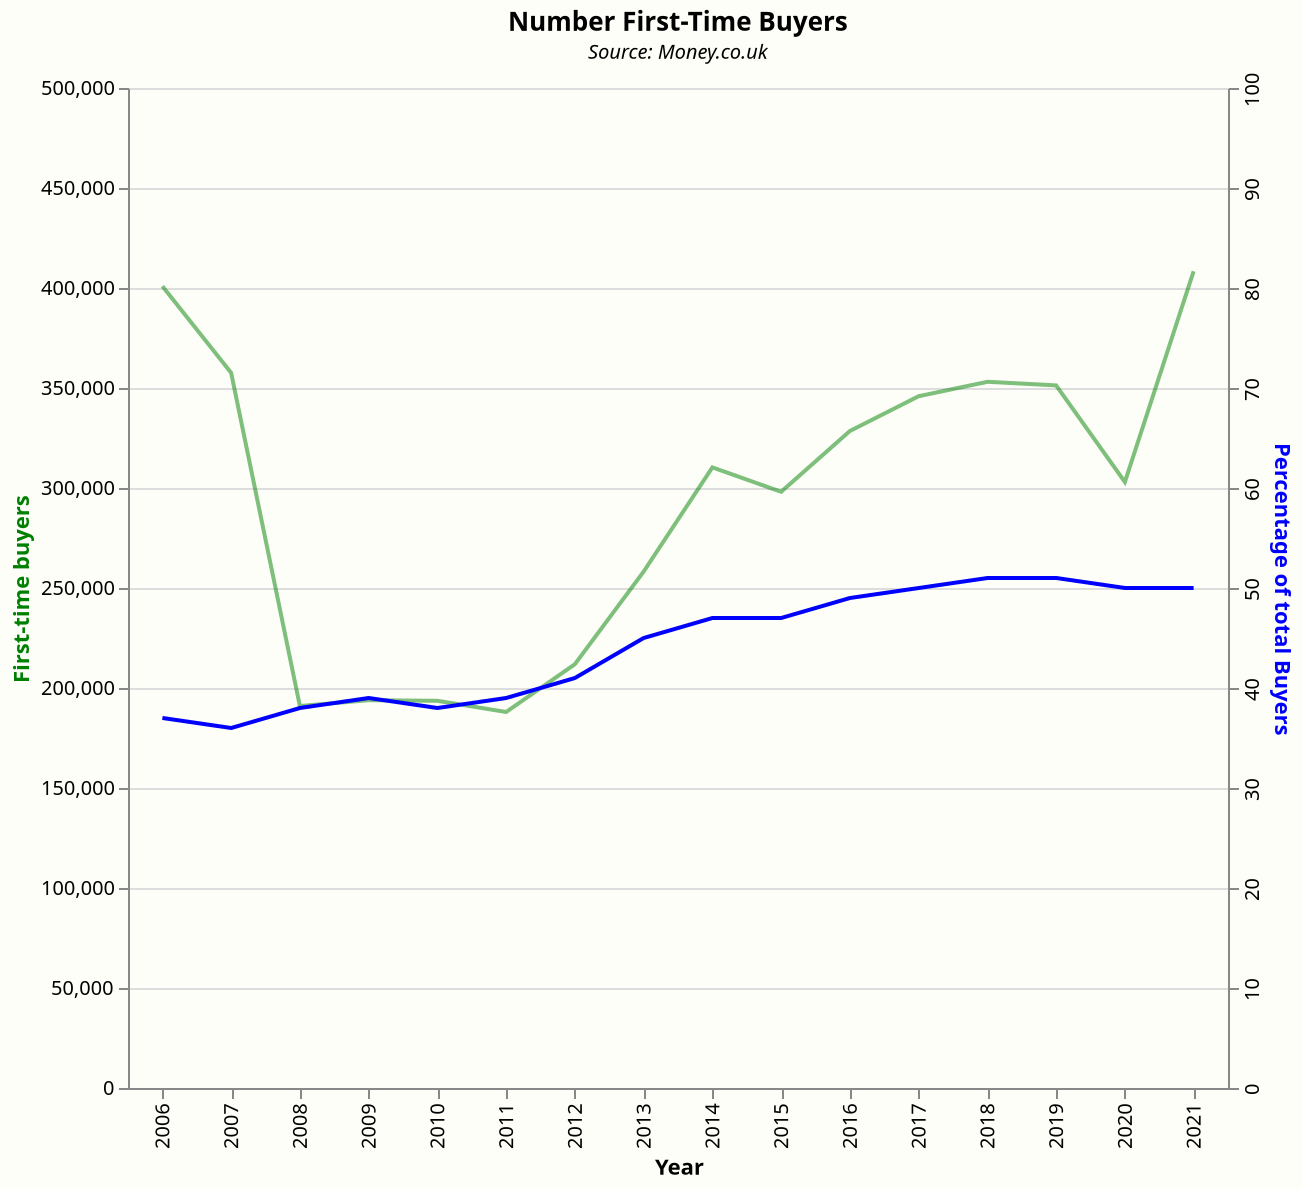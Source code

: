 {
  "$schema": "https://vega.github.io/schema/vega-lite/v5.json",
  "description": "A simple line chart with embedded data.",
  "title": {
    "text": "Number First-Time Buyers",
    "subtitle": "Source: Money.co.uk",
    "subtitleFontStyle": "italic",
    "subtitleFontSize": 10,
    "anchor": "middle",
    "color": "black"
  },
  "config": {
    "background": "#FeFeF8",
    "view": {
      "stroke": "transparent"
    }
  },
  "height": 500,
  "width": 550,
  "data": {
    "values": [
      {
        "Year": 2006,
        "First-time buyers": 400900,
        "Year-on-year change": 10,
        "FTB Share of all mortgage house purchases": 37
      },
      {
        "Year": 2007,
        "First-time buyers": 357600,
        "Year-on-year change": -11,
        "FTB Share of all mortgage house purchases": 36
      },
      {
        "Year": 2008,
        "First-time buyers": 191000,
        "Year-on-year change": -47,
        "FTB Share of all mortgage house purchases": 38
      },
      {
        "Year": 2009,
        "First-time buyers": 193900,
        "Year-on-year change": 2,
        "FTB Share of all mortgage house purchases": 39
      },
      {
        "Year": 2010,
        "First-time buyers": 193600,
        "Year-on-year change": 0,
        "FTB Share of all mortgage house purchases": 38
      },
      {
        "Year": 2011,
        "First-time buyers": 188000,
        "Year-on-year change": -3,
        "FTB Share of all mortgage house purchases": 39
      },
      {
        "Year": 2012,
        "First-time buyers": 211900,
        "Year-on-year change": 13,
        "FTB Share of all mortgage house purchases": 41
      },
      {
        "Year": 2013,
        "First-time buyers": 258200,
        "Year-on-year change": 22,
        "FTB Share of all mortgage house purchases": 45
      },
      {
        "Year": 2014,
        "First-time buyers": 310300,
        "Year-on-year change": 20,
        "FTB Share of all mortgage house purchases": 47
      },
      {
        "Year": 2015,
        "First-time buyers": 298100,
        "Year-on-year change": -4,
        "FTB Share of all mortgage house purchases": 47
      },
      {
        "Year": 2016,
        "First-time buyers": 328500,
        "Year-on-year change": 10,
        "FTB Share of all mortgage house purchases": 49
      },
      {
        "Year": 2017,
        "First-time buyers": 345900,
        "Year-on-year change": 5,
        "FTB Share of all mortgage house purchases": 50
      },
      {
        "Year": 2018,
        "First-time buyers": 353100,
        "Year-on-year change": 2,
        "FTB Share of all mortgage house purchases": 51
      },
      {
        "Year": 2019,
        "First-time buyers": 351300,
        "Year-on-year change": -1,
        "FTB Share of all mortgage house purchases": 51
      },
      {
        "Year": 2020,
        "First-time buyers": 303000,
        "Year-on-year change": -14,
        "FTB Share of all mortgage house purchases": 50
      },
      {
        "Year": 2021,
        "First-time buyers": 408379,
        "Year-on-year change": 35,
        "FTB Share of all mortgage house purchases": 50
      }
    ]
  },
  "layer": [
    {
      "mark": {
        "opacity": 0.5,
        "type": "line",
        "color": "green"
      },
      "encoding": {
        "x": {
          "field": "Year",
          "type": "ordinal",
          "title": "Year"
        },
        "y": {
          "field": "First-time buyers",
          "title": "First-time buyers",
          "type": "quantitative",
          "scale": {
            "domain": [
              0,
              500000
            ]
          },
          "axis": {
            "orient": "left",
            "titleColor": "green"
          }
        }
      }
    },
    {
      "mark": {
        "type": "line",
        "color": "blue"
      },
      "encoding": {
        "x": {
          "field": "Year",
          "type": "ordinal",
          "axis": {
            "labelAngle": 270
          }
        },
        "y": {
          "field": "FTB Share of all mortgage house purchases",
          "title": "Percentage of total Buyers",
          "scale": {
            "domain": [
              0,
              100
            ]
          },
          "type": "quantitative",
          "axis": {
            "orient": "right",
            "titleColor": "blue",
            "labelAngle": 270
          }
        }
      }
    }
  ],
  "resolve": {
    "scale": {
      "y": "independent"
    }
  }
}
